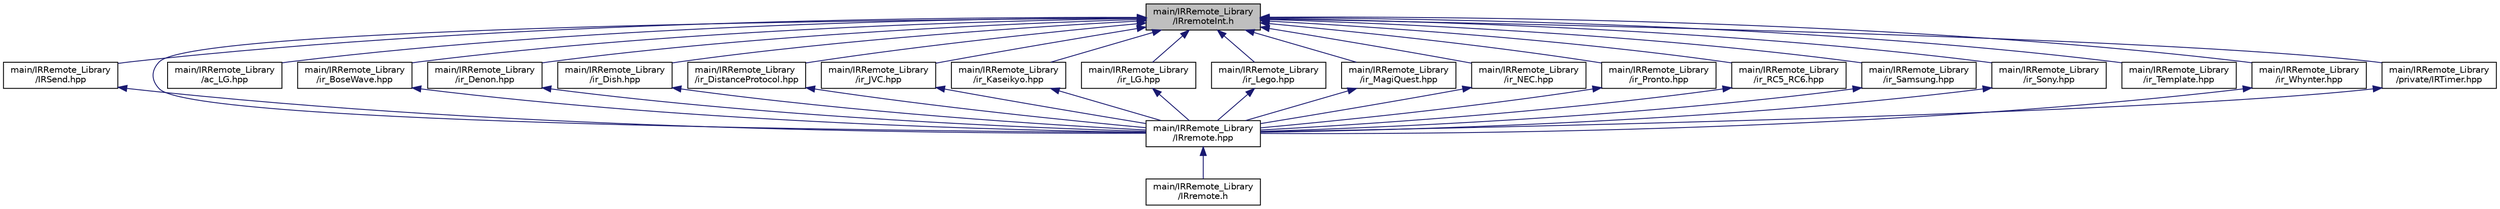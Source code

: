 digraph "main/IRRemote_Library/IRremoteInt.h"
{
 // LATEX_PDF_SIZE
  edge [fontname="Helvetica",fontsize="10",labelfontname="Helvetica",labelfontsize="10"];
  node [fontname="Helvetica",fontsize="10",shape=record];
  Node1 [label="main/IRRemote_Library\l/IRremoteInt.h",height=0.2,width=0.4,color="black", fillcolor="grey75", style="filled", fontcolor="black",tooltip="Contains all declarations required for the interface to IRremote. Could not be named IRremote...."];
  Node1 -> Node2 [dir="back",color="midnightblue",fontsize="10",style="solid",fontname="Helvetica"];
  Node2 [label="main/IRRemote_Library\l/IRSend.hpp",height=0.2,width=0.4,color="black", fillcolor="white", style="filled",URL="$_i_r_send_8hpp.html",tooltip=" "];
  Node2 -> Node3 [dir="back",color="midnightblue",fontsize="10",style="solid",fontname="Helvetica"];
  Node3 [label="main/IRRemote_Library\l/IRremote.hpp",height=0.2,width=0.4,color="black", fillcolor="white", style="filled",URL="$_i_rremote_8hpp.html",tooltip="Public API to the library."];
  Node3 -> Node4 [dir="back",color="midnightblue",fontsize="10",style="solid",fontname="Helvetica"];
  Node4 [label="main/IRRemote_Library\l/IRremote.h",height=0.2,width=0.4,color="black", fillcolor="white", style="filled",URL="$_i_rremote_8h.html",tooltip="Stub for backward compatibility."];
  Node1 -> Node3 [dir="back",color="midnightblue",fontsize="10",style="solid",fontname="Helvetica"];
  Node1 -> Node5 [dir="back",color="midnightblue",fontsize="10",style="solid",fontname="Helvetica"];
  Node5 [label="main/IRRemote_Library\l/ac_LG.hpp",height=0.2,width=0.4,color="black", fillcolor="white", style="filled",URL="$ac___l_g_8hpp.html",tooltip=" "];
  Node1 -> Node6 [dir="back",color="midnightblue",fontsize="10",style="solid",fontname="Helvetica"];
  Node6 [label="main/IRRemote_Library\l/ir_BoseWave.hpp",height=0.2,width=0.4,color="black", fillcolor="white", style="filled",URL="$ir___bose_wave_8hpp.html",tooltip=" "];
  Node6 -> Node3 [dir="back",color="midnightblue",fontsize="10",style="solid",fontname="Helvetica"];
  Node1 -> Node7 [dir="back",color="midnightblue",fontsize="10",style="solid",fontname="Helvetica"];
  Node7 [label="main/IRRemote_Library\l/ir_Denon.hpp",height=0.2,width=0.4,color="black", fillcolor="white", style="filled",URL="$ir___denon_8hpp.html",tooltip=" "];
  Node7 -> Node3 [dir="back",color="midnightblue",fontsize="10",style="solid",fontname="Helvetica"];
  Node1 -> Node8 [dir="back",color="midnightblue",fontsize="10",style="solid",fontname="Helvetica"];
  Node8 [label="main/IRRemote_Library\l/ir_Dish.hpp",height=0.2,width=0.4,color="black", fillcolor="white", style="filled",URL="$ir___dish_8hpp.html",tooltip=" "];
  Node8 -> Node3 [dir="back",color="midnightblue",fontsize="10",style="solid",fontname="Helvetica"];
  Node1 -> Node9 [dir="back",color="midnightblue",fontsize="10",style="solid",fontname="Helvetica"];
  Node9 [label="main/IRRemote_Library\l/ir_DistanceProtocol.hpp",height=0.2,width=0.4,color="black", fillcolor="white", style="filled",URL="$ir___distance_protocol_8hpp.html",tooltip=" "];
  Node9 -> Node3 [dir="back",color="midnightblue",fontsize="10",style="solid",fontname="Helvetica"];
  Node1 -> Node10 [dir="back",color="midnightblue",fontsize="10",style="solid",fontname="Helvetica"];
  Node10 [label="main/IRRemote_Library\l/ir_JVC.hpp",height=0.2,width=0.4,color="black", fillcolor="white", style="filled",URL="$ir___j_v_c_8hpp.html",tooltip=" "];
  Node10 -> Node3 [dir="back",color="midnightblue",fontsize="10",style="solid",fontname="Helvetica"];
  Node1 -> Node11 [dir="back",color="midnightblue",fontsize="10",style="solid",fontname="Helvetica"];
  Node11 [label="main/IRRemote_Library\l/ir_Kaseikyo.hpp",height=0.2,width=0.4,color="black", fillcolor="white", style="filled",URL="$ir___kaseikyo_8hpp.html",tooltip=" "];
  Node11 -> Node3 [dir="back",color="midnightblue",fontsize="10",style="solid",fontname="Helvetica"];
  Node1 -> Node12 [dir="back",color="midnightblue",fontsize="10",style="solid",fontname="Helvetica"];
  Node12 [label="main/IRRemote_Library\l/ir_LG.hpp",height=0.2,width=0.4,color="black", fillcolor="white", style="filled",URL="$ir___l_g_8hpp.html",tooltip=" "];
  Node12 -> Node3 [dir="back",color="midnightblue",fontsize="10",style="solid",fontname="Helvetica"];
  Node1 -> Node13 [dir="back",color="midnightblue",fontsize="10",style="solid",fontname="Helvetica"];
  Node13 [label="main/IRRemote_Library\l/ir_Lego.hpp",height=0.2,width=0.4,color="black", fillcolor="white", style="filled",URL="$ir___lego_8hpp.html",tooltip=" "];
  Node13 -> Node3 [dir="back",color="midnightblue",fontsize="10",style="solid",fontname="Helvetica"];
  Node1 -> Node14 [dir="back",color="midnightblue",fontsize="10",style="solid",fontname="Helvetica"];
  Node14 [label="main/IRRemote_Library\l/ir_MagiQuest.hpp",height=0.2,width=0.4,color="black", fillcolor="white", style="filled",URL="$ir___magi_quest_8hpp.html",tooltip=" "];
  Node14 -> Node3 [dir="back",color="midnightblue",fontsize="10",style="solid",fontname="Helvetica"];
  Node1 -> Node15 [dir="back",color="midnightblue",fontsize="10",style="solid",fontname="Helvetica"];
  Node15 [label="main/IRRemote_Library\l/ir_NEC.hpp",height=0.2,width=0.4,color="black", fillcolor="white", style="filled",URL="$ir___n_e_c_8hpp.html",tooltip=" "];
  Node15 -> Node3 [dir="back",color="midnightblue",fontsize="10",style="solid",fontname="Helvetica"];
  Node1 -> Node16 [dir="back",color="midnightblue",fontsize="10",style="solid",fontname="Helvetica"];
  Node16 [label="main/IRRemote_Library\l/ir_Pronto.hpp",height=0.2,width=0.4,color="black", fillcolor="white", style="filled",URL="$ir___pronto_8hpp.html",tooltip=" "];
  Node16 -> Node3 [dir="back",color="midnightblue",fontsize="10",style="solid",fontname="Helvetica"];
  Node1 -> Node17 [dir="back",color="midnightblue",fontsize="10",style="solid",fontname="Helvetica"];
  Node17 [label="main/IRRemote_Library\l/ir_RC5_RC6.hpp",height=0.2,width=0.4,color="black", fillcolor="white", style="filled",URL="$ir___r_c5___r_c6_8hpp.html",tooltip=" "];
  Node17 -> Node3 [dir="back",color="midnightblue",fontsize="10",style="solid",fontname="Helvetica"];
  Node1 -> Node18 [dir="back",color="midnightblue",fontsize="10",style="solid",fontname="Helvetica"];
  Node18 [label="main/IRRemote_Library\l/ir_Samsung.hpp",height=0.2,width=0.4,color="black", fillcolor="white", style="filled",URL="$ir___samsung_8hpp.html",tooltip=" "];
  Node18 -> Node3 [dir="back",color="midnightblue",fontsize="10",style="solid",fontname="Helvetica"];
  Node1 -> Node19 [dir="back",color="midnightblue",fontsize="10",style="solid",fontname="Helvetica"];
  Node19 [label="main/IRRemote_Library\l/ir_Sony.hpp",height=0.2,width=0.4,color="black", fillcolor="white", style="filled",URL="$ir___sony_8hpp.html",tooltip=" "];
  Node19 -> Node3 [dir="back",color="midnightblue",fontsize="10",style="solid",fontname="Helvetica"];
  Node1 -> Node20 [dir="back",color="midnightblue",fontsize="10",style="solid",fontname="Helvetica"];
  Node20 [label="main/IRRemote_Library\l/ir_Template.hpp",height=0.2,width=0.4,color="black", fillcolor="white", style="filled",URL="$ir___template_8hpp.html",tooltip=" "];
  Node1 -> Node21 [dir="back",color="midnightblue",fontsize="10",style="solid",fontname="Helvetica"];
  Node21 [label="main/IRRemote_Library\l/ir_Whynter.hpp",height=0.2,width=0.4,color="black", fillcolor="white", style="filled",URL="$ir___whynter_8hpp.html",tooltip=" "];
  Node21 -> Node3 [dir="back",color="midnightblue",fontsize="10",style="solid",fontname="Helvetica"];
  Node1 -> Node22 [dir="back",color="midnightblue",fontsize="10",style="solid",fontname="Helvetica"];
  Node22 [label="main/IRRemote_Library\l/private/IRTimer.hpp",height=0.2,width=0.4,color="black", fillcolor="white", style="filled",URL="$_i_r_timer_8hpp.html",tooltip="All timer specific definitions are contained in this file."];
  Node22 -> Node3 [dir="back",color="midnightblue",fontsize="10",style="solid",fontname="Helvetica"];
}
